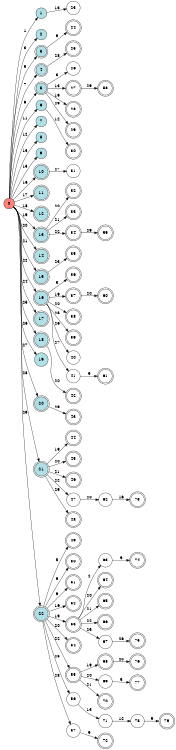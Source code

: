 digraph APTA {
__start0 [label="" shape="none"];

rankdir=LR;
size="8,5";

s0 [style="filled", color="black", fillcolor="#ff817b" shape="circle", label="0"];
s1 [style="filled", color="black", fillcolor="powderblue" shape="circle", label="1"];
s2 [style="filled", color="black", fillcolor="powderblue" shape="circle", label="2"];
s3 [style="rounded,filled", color="black", fillcolor="powderblue" shape="doublecircle", label="3"];
s4 [style="rounded,filled", color="black", fillcolor="powderblue" shape="doublecircle", label="4"];
s5 [style="rounded,filled", color="black", fillcolor="powderblue" shape="doublecircle", label="5"];
s6 [style="filled", color="black", fillcolor="powderblue" shape="circle", label="6"];
s7 [style="filled", color="black", fillcolor="powderblue" shape="circle", label="7"];
s8 [style="filled", color="black", fillcolor="powderblue" shape="circle", label="8"];
s9 [style="filled", color="black", fillcolor="powderblue" shape="circle", label="9"];
s10 [style="rounded,filled", color="black", fillcolor="powderblue" shape="doublecircle", label="10"];
s11 [style="rounded,filled", color="black", fillcolor="powderblue" shape="doublecircle", label="11"];
s12 [style="rounded,filled", color="black", fillcolor="powderblue" shape="doublecircle", label="12"];
s13 [style="rounded,filled", color="black", fillcolor="powderblue" shape="doublecircle", label="13"];
s14 [style="rounded,filled", color="black", fillcolor="powderblue" shape="doublecircle", label="14"];
s15 [style="rounded,filled", color="black", fillcolor="powderblue" shape="doublecircle", label="15"];
s16 [style="rounded,filled", color="black", fillcolor="powderblue" shape="doublecircle", label="16"];
s17 [style="rounded,filled", color="black", fillcolor="powderblue" shape="doublecircle", label="17"];
s18 [style="rounded,filled", color="black", fillcolor="powderblue" shape="doublecircle", label="18"];
s19 [style="filled", color="black", fillcolor="powderblue" shape="circle", label="19"];
s20 [style="rounded,filled", color="black", fillcolor="powderblue" shape="doublecircle", label="20"];
s21 [style="rounded,filled", color="black", fillcolor="powderblue" shape="doublecircle", label="21"];
s22 [style="rounded,filled", color="black", fillcolor="powderblue" shape="doublecircle", label="22"];
s23 [style="filled", color="black", fillcolor="white" shape="circle", label="23"];
s24 [style="rounded,filled", color="black", fillcolor="white" shape="doublecircle", label="24"];
s25 [style="rounded,filled", color="black", fillcolor="white" shape="doublecircle", label="25"];
s26 [style="filled", color="black", fillcolor="white" shape="circle", label="26"];
s27 [style="rounded,filled", color="black", fillcolor="white" shape="doublecircle", label="27"];
s28 [style="rounded,filled", color="black", fillcolor="white" shape="doublecircle", label="28"];
s29 [style="rounded,filled", color="black", fillcolor="white" shape="doublecircle", label="29"];
s30 [style="rounded,filled", color="black", fillcolor="white" shape="doublecircle", label="30"];
s31 [style="filled", color="black", fillcolor="white" shape="circle", label="31"];
s32 [style="rounded,filled", color="black", fillcolor="white" shape="doublecircle", label="32"];
s33 [style="rounded,filled", color="black", fillcolor="white" shape="doublecircle", label="33"];
s34 [style="rounded,filled", color="black", fillcolor="white" shape="doublecircle", label="34"];
s35 [style="rounded,filled", color="black", fillcolor="white" shape="doublecircle", label="35"];
s36 [style="rounded,filled", color="black", fillcolor="white" shape="doublecircle", label="36"];
s37 [style="rounded,filled", color="black", fillcolor="white" shape="doublecircle", label="37"];
s38 [style="rounded,filled", color="black", fillcolor="white" shape="doublecircle", label="38"];
s39 [style="rounded,filled", color="black", fillcolor="white" shape="doublecircle", label="39"];
s40 [style="filled", color="black", fillcolor="white" shape="circle", label="40"];
s41 [style="filled", color="black", fillcolor="white" shape="circle", label="41"];
s42 [style="rounded,filled", color="black", fillcolor="white" shape="doublecircle", label="42"];
s43 [style="rounded,filled", color="black", fillcolor="white" shape="doublecircle", label="43"];
s44 [style="rounded,filled", color="black", fillcolor="white" shape="doublecircle", label="44"];
s45 [style="rounded,filled", color="black", fillcolor="white" shape="doublecircle", label="45"];
s46 [style="rounded,filled", color="black", fillcolor="white" shape="doublecircle", label="46"];
s47 [style="filled", color="black", fillcolor="white" shape="circle", label="47"];
s48 [style="rounded,filled", color="black", fillcolor="white" shape="doublecircle", label="48"];
s49 [style="rounded,filled", color="black", fillcolor="white" shape="doublecircle", label="49"];
s50 [style="rounded,filled", color="black", fillcolor="white" shape="doublecircle", label="50"];
s51 [style="rounded,filled", color="black", fillcolor="white" shape="doublecircle", label="51"];
s52 [style="rounded,filled", color="black", fillcolor="white" shape="doublecircle", label="52"];
s53 [style="rounded,filled", color="black", fillcolor="white" shape="doublecircle", label="53"];
s54 [style="rounded,filled", color="black", fillcolor="white" shape="doublecircle", label="54"];
s55 [style="rounded,filled", color="black", fillcolor="white" shape="doublecircle", label="55"];
s56 [style="filled", color="black", fillcolor="white" shape="circle", label="56"];
s57 [style="filled", color="black", fillcolor="white" shape="circle", label="57"];
s58 [style="rounded,filled", color="black", fillcolor="white" shape="doublecircle", label="58"];
s59 [style="rounded,filled", color="black", fillcolor="white" shape="doublecircle", label="59"];
s60 [style="rounded,filled", color="black", fillcolor="white" shape="doublecircle", label="60"];
s61 [style="rounded,filled", color="black", fillcolor="white" shape="doublecircle", label="61"];
s62 [style="filled", color="black", fillcolor="white" shape="circle", label="62"];
s63 [style="filled", color="black", fillcolor="white" shape="circle", label="63"];
s64 [style="rounded,filled", color="black", fillcolor="white" shape="doublecircle", label="64"];
s65 [style="rounded,filled", color="black", fillcolor="white" shape="doublecircle", label="65"];
s66 [style="rounded,filled", color="black", fillcolor="white" shape="doublecircle", label="66"];
s67 [style="filled", color="black", fillcolor="white" shape="circle", label="67"];
s68 [style="rounded,filled", color="black", fillcolor="white" shape="doublecircle", label="68"];
s69 [style="filled", color="black", fillcolor="white" shape="circle", label="69"];
s70 [style="rounded,filled", color="black", fillcolor="white" shape="doublecircle", label="70"];
s71 [style="filled", color="black", fillcolor="white" shape="circle", label="71"];
s72 [style="rounded,filled", color="black", fillcolor="white" shape="doublecircle", label="72"];
s73 [style="rounded,filled", color="black", fillcolor="white" shape="doublecircle", label="73"];
s74 [style="rounded,filled", color="black", fillcolor="white" shape="doublecircle", label="74"];
s75 [style="rounded,filled", color="black", fillcolor="white" shape="doublecircle", label="75"];
s76 [style="rounded,filled", color="black", fillcolor="white" shape="doublecircle", label="76"];
s77 [style="rounded,filled", color="black", fillcolor="white" shape="doublecircle", label="77"];
s78 [style="filled", color="black", fillcolor="white" shape="circle", label="78"];
s79 [style="rounded,filled", color="black", fillcolor="white" shape="doublecircle", label="79"];
s0 -> s1 [label="1"];
s0 -> s2 [label="3"];
s0 -> s3 [label="5"];
s0 -> s4 [label="7"];
s0 -> s5 [label="9"];
s0 -> s6 [label="11"];
s0 -> s7 [label="12"];
s0 -> s8 [label="13"];
s0 -> s9 [label="15"];
s0 -> s10 [label="16"];
s0 -> s11 [label="17"];
s0 -> s12 [label="18"];
s0 -> s13 [label="19"];
s0 -> s14 [label="20"];
s0 -> s15 [label="21"];
s0 -> s16 [label="22"];
s0 -> s17 [label="24"];
s0 -> s18 [label="25"];
s0 -> s19 [label="26"];
s0 -> s20 [label="27"];
s0 -> s21 [label="28"];
s0 -> s22 [label="29"];
s1 -> s23 [label="13"];
s3 -> s24 [label="9"];
s4 -> s25 [label="28"];
s5 -> s26 [label="3"];
s5 -> s27 [label="13"];
s5 -> s28 [label="19"];
s5 -> s29 [label="29"];
s6 -> s30 [label="12"];
s10 -> s31 [label="27"];
s13 -> s32 [label="20"];
s13 -> s33 [label="21"];
s13 -> s34 [label="22"];
s15 -> s35 [label="23"];
s16 -> s36 [label="5"];
s16 -> s37 [label="19"];
s16 -> s38 [label="20"];
s16 -> s39 [label="25"];
s16 -> s40 [label="26"];
s16 -> s41 [label="27"];
s18 -> s42 [label="20"];
s20 -> s43 [label="29"];
s21 -> s44 [label="19"];
s21 -> s45 [label="20"];
s21 -> s46 [label="21"];
s21 -> s47 [label="22"];
s21 -> s48 [label="29"];
s22 -> s49 [label="5"];
s22 -> s50 [label="6"];
s22 -> s51 [label="9"];
s22 -> s52 [label="16"];
s22 -> s53 [label="19"];
s22 -> s54 [label="20"];
s22 -> s55 [label="22"];
s22 -> s56 [label="25"];
s22 -> s57 [label="28"];
s27 -> s58 [label="29"];
s34 -> s59 [label="29"];
s37 -> s60 [label="20"];
s41 -> s61 [label="9"];
s47 -> s62 [label="20"];
s53 -> s63 [label="2"];
s53 -> s64 [label="20"];
s53 -> s65 [label="21"];
s53 -> s66 [label="22"];
s53 -> s67 [label="25"];
s55 -> s68 [label="19"];
s55 -> s69 [label="20"];
s55 -> s70 [label="21"];
s56 -> s71 [label="13"];
s57 -> s72 [label="9"];
s62 -> s73 [label="16"];
s63 -> s74 [label="9"];
s67 -> s75 [label="26"];
s68 -> s76 [label="20"];
s69 -> s77 [label="5"];
s71 -> s78 [label="12"];
s78 -> s79 [label="9"];

}
